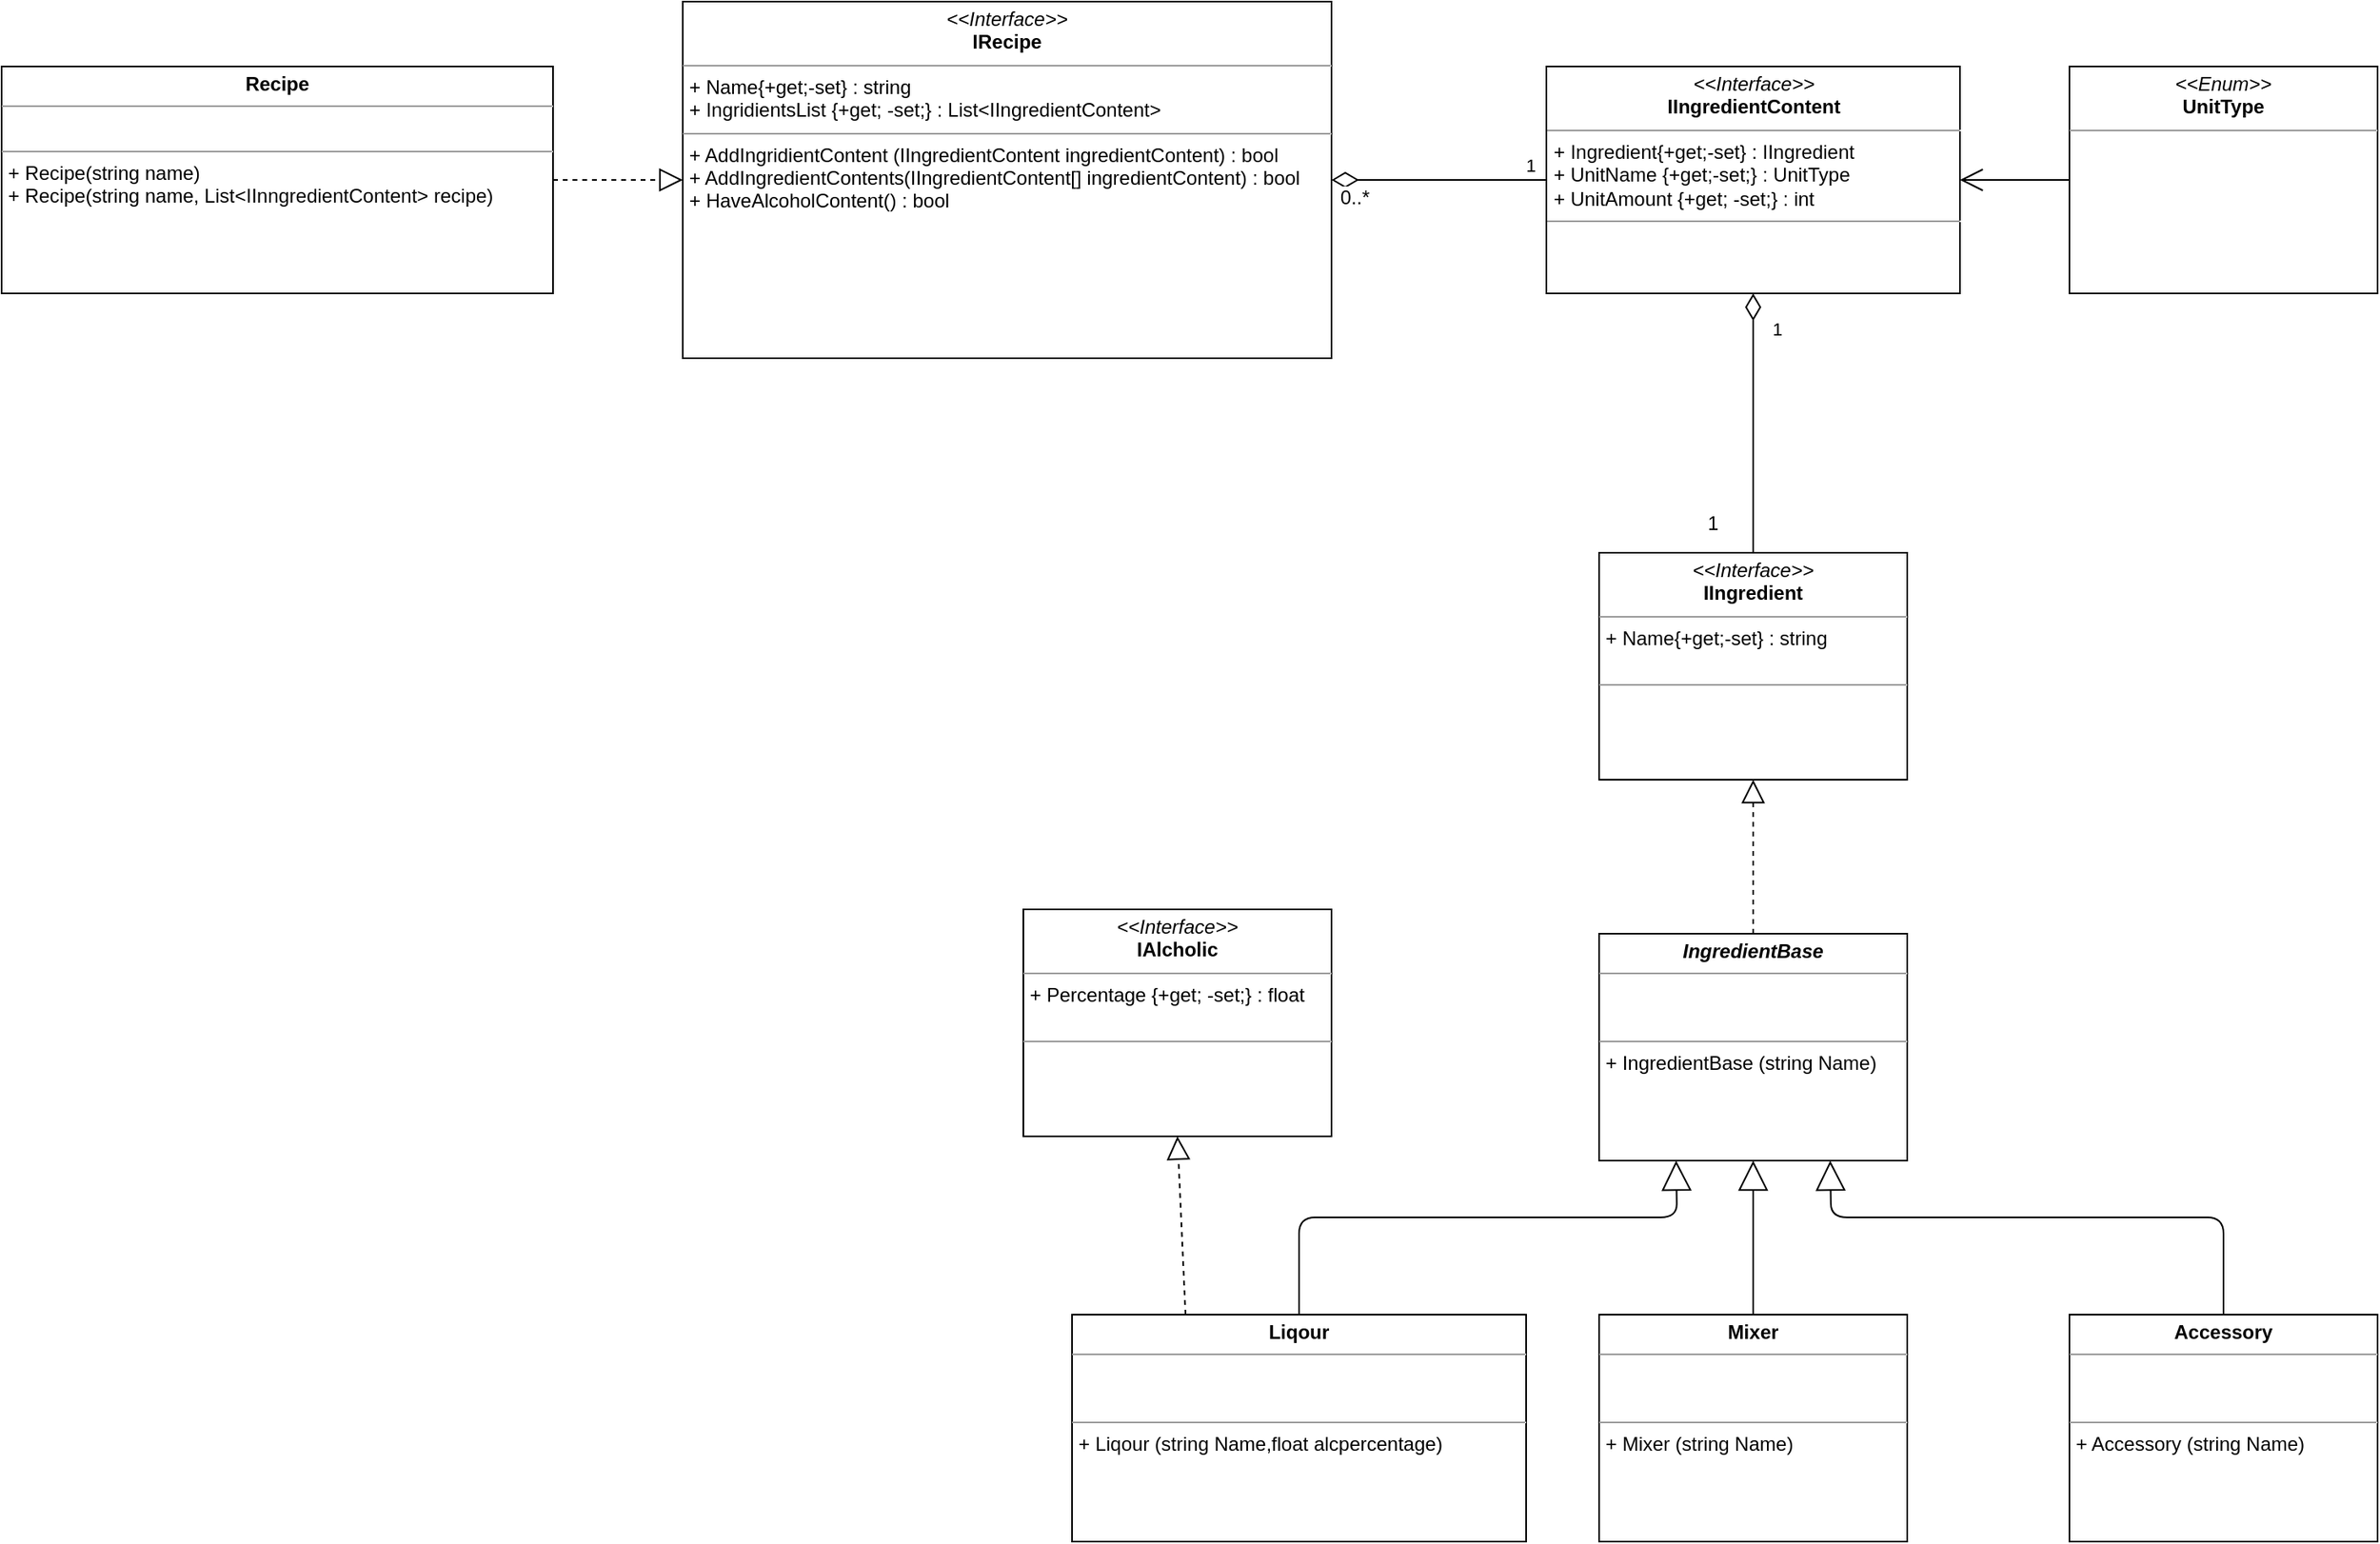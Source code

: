 <mxfile version="11.1.1" type="device"><diagram id="YM3aMSOAbkencKAcVOhW" name="Page-1"><mxGraphModel dx="2272" dy="824" grid="1" gridSize="10" guides="1" tooltips="1" connect="1" arrows="1" fold="1" page="1" pageScale="1" pageWidth="850" pageHeight="1100" math="0" shadow="0"><root><mxCell id="0"/><mxCell id="1" parent="0"/><mxCell id="JwihVDg0G1REesopHHZJ-3" value="&lt;p style=&quot;margin: 0px ; margin-top: 4px ; text-align: center&quot;&gt;&lt;b&gt;Mixer&lt;/b&gt;&lt;/p&gt;&lt;hr size=&quot;1&quot;&gt;&lt;p style=&quot;margin: 0px ; margin-left: 4px&quot;&gt;&lt;br&gt;&lt;br&gt;&lt;/p&gt;&lt;hr size=&quot;1&quot;&gt;&lt;p style=&quot;margin: 0px ; margin-left: 4px&quot;&gt;+ Mixer (string Name)&lt;/p&gt;" style="verticalAlign=top;align=left;overflow=fill;fontSize=12;fontFamily=Helvetica;html=1;" parent="1" vertex="1"><mxGeometry x="365" y="835" width="190" height="140" as="geometry"/></mxCell><mxCell id="JwihVDg0G1REesopHHZJ-2" value="&lt;p style=&quot;margin: 0px ; margin-top: 4px ; text-align: center&quot;&gt;&lt;i&gt;&amp;lt;&amp;lt;Interface&amp;gt;&amp;gt;&lt;/i&gt;&lt;br&gt;&lt;b&gt;IAlcholic&lt;/b&gt;&lt;/p&gt;&lt;hr size=&quot;1&quot;&gt;&lt;p style=&quot;margin: 0px ; margin-left: 4px&quot;&gt;+ Percentage {+get; -set;} : float&lt;br&gt;&lt;br&gt;&lt;/p&gt;&lt;hr size=&quot;1&quot;&gt;&lt;p style=&quot;margin: 0px ; margin-left: 4px&quot;&gt;&lt;br&gt;&lt;/p&gt;" style="verticalAlign=top;align=left;overflow=fill;fontSize=12;fontFamily=Helvetica;html=1;" parent="1" vertex="1"><mxGeometry x="10" y="585" width="190" height="140" as="geometry"/></mxCell><mxCell id="JwihVDg0G1REesopHHZJ-5" value="&lt;p style=&quot;margin: 0px ; margin-top: 4px ; text-align: center&quot;&gt;&lt;b&gt;Liqour&lt;/b&gt;&lt;/p&gt;&lt;hr size=&quot;1&quot;&gt;&lt;p style=&quot;margin: 0px ; margin-left: 4px&quot;&gt;&lt;br&gt;&lt;br&gt;&lt;/p&gt;&lt;hr size=&quot;1&quot;&gt;&lt;p style=&quot;margin: 0px ; margin-left: 4px&quot;&gt;+ Liqour (string Name,float alcpercentage)&lt;/p&gt;" style="verticalAlign=top;align=left;overflow=fill;fontSize=12;fontFamily=Helvetica;html=1;" parent="1" vertex="1"><mxGeometry x="40" y="835" width="280" height="140" as="geometry"/></mxCell><mxCell id="JwihVDg0G1REesopHHZJ-12" value="&lt;p style=&quot;margin: 0px ; margin-top: 4px ; text-align: center&quot;&gt;&lt;b&gt;Accessory&lt;/b&gt;&lt;/p&gt;&lt;hr size=&quot;1&quot;&gt;&lt;p style=&quot;margin: 0px ; margin-left: 4px&quot;&gt;&lt;br&gt;&lt;br&gt;&lt;/p&gt;&lt;hr size=&quot;1&quot;&gt;&lt;p style=&quot;margin: 0px ; margin-left: 4px&quot;&gt;+ Accessory (string Name)&lt;/p&gt;" style="verticalAlign=top;align=left;overflow=fill;fontSize=12;fontFamily=Helvetica;html=1;" parent="1" vertex="1"><mxGeometry x="655" y="835" width="190" height="140" as="geometry"/></mxCell><mxCell id="JwihVDg0G1REesopHHZJ-17" value="&lt;p style=&quot;margin: 0px ; margin-top: 4px ; text-align: center&quot;&gt;&lt;i&gt;&amp;lt;&amp;lt;Interface&amp;gt;&amp;gt;&lt;/i&gt;&lt;br&gt;&lt;b&gt;IIngredient&lt;/b&gt;&lt;/p&gt;&lt;hr size=&quot;1&quot;&gt;&lt;p style=&quot;margin: 0px ; margin-left: 4px&quot;&gt;+ Name{+get;-set} : string&lt;/p&gt;&lt;p style=&quot;margin: 0px ; margin-left: 4px&quot;&gt;&lt;br&gt;&lt;/p&gt;&lt;hr size=&quot;1&quot;&gt;&lt;p style=&quot;margin: 0px ; margin-left: 4px&quot;&gt;&lt;br&gt;&lt;/p&gt;" style="verticalAlign=top;align=left;overflow=fill;fontSize=12;fontFamily=Helvetica;html=1;" parent="1" vertex="1"><mxGeometry x="365" y="365" width="190" height="140" as="geometry"/></mxCell><mxCell id="JwihVDg0G1REesopHHZJ-21" value="&lt;p style=&quot;margin: 0px ; margin-top: 4px ; text-align: center&quot;&gt;&lt;i&gt;&amp;lt;&amp;lt;Interface&amp;gt;&amp;gt;&lt;/i&gt;&lt;br&gt;&lt;b&gt;IRecipe&lt;/b&gt;&lt;/p&gt;&lt;hr size=&quot;1&quot;&gt;&lt;p style=&quot;margin: 0px ; margin-left: 4px&quot;&gt;+ Name{+get;-set} : string&lt;br&gt;+ IngridientsList {+get; -set;} : List&amp;lt;IIngredientContent&amp;gt;&lt;/p&gt;&lt;hr size=&quot;1&quot;&gt;&lt;p style=&quot;margin: 0px ; margin-left: 4px&quot;&gt;&lt;span&gt;+ AddIngridientContent (IIngredientContent ingredientContent) : bool&lt;/span&gt;&lt;br&gt;&lt;/p&gt;&lt;p style=&quot;margin: 0px ; margin-left: 4px&quot;&gt;&lt;span&gt;+ AddIngredientContents(IIngredientContent[] ingredientContent) : bool&lt;/span&gt;&lt;/p&gt;&lt;p style=&quot;margin: 0px ; margin-left: 4px&quot;&gt;&lt;span&gt;+ HaveAlcoholContent() : bool&lt;/span&gt;&lt;/p&gt;&lt;p style=&quot;margin: 0px ; margin-left: 4px&quot;&gt;&lt;br&gt;&lt;/p&gt;" style="verticalAlign=top;align=left;overflow=fill;fontSize=12;fontFamily=Helvetica;html=1;" parent="1" vertex="1"><mxGeometry x="-200" y="25" width="400" height="220" as="geometry"/></mxCell><mxCell id="YZ8XRARif8vNYeRSXwQ_-1" value="&lt;p style=&quot;margin: 0px ; margin-top: 4px ; text-align: center&quot;&gt;&lt;i&gt;&amp;lt;&amp;lt;Interface&amp;gt;&amp;gt;&lt;/i&gt;&lt;br&gt;&lt;b&gt;IIngredientContent&lt;/b&gt;&lt;/p&gt;&lt;hr size=&quot;1&quot;&gt;&lt;p style=&quot;margin: 0px ; margin-left: 4px&quot;&gt;+ Ingredient{+get;-set} : IIngredient&lt;/p&gt;&lt;p style=&quot;margin: 0px ; margin-left: 4px&quot;&gt;+ UnitName {+get;-set;} : UnitType&lt;/p&gt;&lt;p style=&quot;margin: 0px ; margin-left: 4px&quot;&gt;+ UnitAmount {+get; -set;} : int&lt;/p&gt;&lt;hr size=&quot;1&quot;&gt;&lt;p style=&quot;margin: 0px ; margin-left: 4px&quot;&gt;&lt;br&gt;&lt;/p&gt;" style="verticalAlign=top;align=left;overflow=fill;fontSize=12;fontFamily=Helvetica;html=1;" vertex="1" parent="1"><mxGeometry x="332.5" y="65" width="255" height="140" as="geometry"/></mxCell><mxCell id="YZ8XRARif8vNYeRSXwQ_-2" value="&lt;p style=&quot;margin: 0px ; margin-top: 4px ; text-align: center&quot;&gt;&lt;i&gt;&amp;lt;&amp;lt;Enum&amp;gt;&amp;gt;&lt;/i&gt;&lt;br&gt;&lt;b&gt;UnitType&lt;/b&gt;&lt;/p&gt;&lt;hr size=&quot;1&quot;&gt;&lt;p style=&quot;margin: 0px ; margin-left: 4px&quot;&gt;&lt;br&gt;&lt;/p&gt;" style="verticalAlign=top;align=left;overflow=fill;fontSize=12;fontFamily=Helvetica;html=1;" vertex="1" parent="1"><mxGeometry x="655" y="65" width="190" height="140" as="geometry"/></mxCell><mxCell id="YZ8XRARif8vNYeRSXwQ_-5" value="" style="endArrow=open;endFill=1;endSize=12;html=1;exitX=0;exitY=0.5;exitDx=0;exitDy=0;entryX=1;entryY=0.5;entryDx=0;entryDy=0;" edge="1" parent="1" source="YZ8XRARif8vNYeRSXwQ_-2" target="YZ8XRARif8vNYeRSXwQ_-1"><mxGeometry width="160" relative="1" as="geometry"><mxPoint x="600" y="225" as="sourcePoint"/><mxPoint x="760" y="225" as="targetPoint"/></mxGeometry></mxCell><mxCell id="YZ8XRARif8vNYeRSXwQ_-16" value="1" style="endArrow=none;html=1;endSize=12;startArrow=diamondThin;startSize=14;startFill=0;edgeStyle=orthogonalEdgeStyle;align=left;verticalAlign=bottom;strokeWidth=1;endFill=0;exitX=0.5;exitY=1;exitDx=0;exitDy=0;entryX=0.5;entryY=0;entryDx=0;entryDy=0;" edge="1" parent="1" source="YZ8XRARif8vNYeRSXwQ_-1" target="JwihVDg0G1REesopHHZJ-17"><mxGeometry x="-0.621" y="10" relative="1" as="geometry"><mxPoint x="240" y="274.167" as="sourcePoint"/><mxPoint x="400" y="274.167" as="targetPoint"/><mxPoint as="offset"/></mxGeometry></mxCell><mxCell id="YZ8XRARif8vNYeRSXwQ_-19" value="1" style="text;html=1;resizable=0;points=[];autosize=1;align=left;verticalAlign=top;spacingTop=-4;" vertex="1" parent="1"><mxGeometry x="430" y="337" width="20" height="20" as="geometry"/></mxCell><mxCell id="YZ8XRARif8vNYeRSXwQ_-20" value="1" style="endArrow=none;html=1;endSize=12;startArrow=diamondThin;startSize=14;startFill=0;edgeStyle=orthogonalEdgeStyle;align=left;verticalAlign=bottom;strokeWidth=1;endFill=0;exitX=1;exitY=0.5;exitDx=0;exitDy=0;entryX=0;entryY=0.5;entryDx=0;entryDy=0;" edge="1" parent="1" source="JwihVDg0G1REesopHHZJ-21" target="YZ8XRARif8vNYeRSXwQ_-1"><mxGeometry x="0.778" relative="1" as="geometry"><mxPoint x="470" y="214.667" as="sourcePoint"/><mxPoint x="310" y="135" as="targetPoint"/><mxPoint as="offset"/></mxGeometry></mxCell><mxCell id="YZ8XRARif8vNYeRSXwQ_-21" value="0..*" style="text;html=1;resizable=0;points=[];align=center;verticalAlign=middle;labelBackgroundColor=#ffffff;" vertex="1" connectable="0" parent="YZ8XRARif8vNYeRSXwQ_-20"><mxGeometry x="-0.696" y="3" relative="1" as="geometry"><mxPoint x="-6" y="13.5" as="offset"/></mxGeometry></mxCell><mxCell id="YZ8XRARif8vNYeRSXwQ_-22" value="&lt;p style=&quot;margin: 0px ; margin-top: 4px ; text-align: center&quot;&gt;&lt;b&gt;Recipe&lt;/b&gt;&lt;/p&gt;&lt;hr size=&quot;1&quot;&gt;&lt;p style=&quot;margin: 0px ; margin-left: 4px&quot;&gt;&lt;br&gt;&lt;/p&gt;&lt;hr size=&quot;1&quot;&gt;&lt;p style=&quot;margin: 0px ; margin-left: 4px&quot;&gt;+ Recipe(string name)&lt;/p&gt;&lt;p style=&quot;margin: 0px ; margin-left: 4px&quot;&gt;+ Recipe(string name, List&amp;lt;IInngredientContent&amp;gt; recipe)&lt;/p&gt;" style="verticalAlign=top;align=left;overflow=fill;fontSize=12;fontFamily=Helvetica;html=1;" vertex="1" parent="1"><mxGeometry x="-620" y="65" width="340" height="140" as="geometry"/></mxCell><mxCell id="YZ8XRARif8vNYeRSXwQ_-27" value="" style="endArrow=block;dashed=1;endFill=0;endSize=12;html=1;strokeWidth=1;exitX=0.5;exitY=0;exitDx=0;exitDy=0;entryX=0.5;entryY=1;entryDx=0;entryDy=0;" edge="1" parent="1" source="YZ8XRARif8vNYeRSXwQ_-29" target="JwihVDg0G1REesopHHZJ-17"><mxGeometry width="160" relative="1" as="geometry"><mxPoint x="190" y="845" as="sourcePoint"/><mxPoint x="190" y="735" as="targetPoint"/></mxGeometry></mxCell><mxCell id="YZ8XRARif8vNYeRSXwQ_-29" value="&lt;p style=&quot;margin: 0px ; margin-top: 4px ; text-align: center&quot;&gt;&lt;b&gt;&lt;i&gt;IngredientBase&lt;/i&gt;&lt;/b&gt;&lt;/p&gt;&lt;hr size=&quot;1&quot;&gt;&lt;p style=&quot;margin: 0px ; margin-left: 4px&quot;&gt;&lt;br&gt;&lt;br&gt;&lt;/p&gt;&lt;hr size=&quot;1&quot;&gt;&lt;p style=&quot;margin: 0px ; margin-left: 4px&quot;&gt;+ IngredientBase (string Name)&lt;/p&gt;" style="verticalAlign=top;align=left;overflow=fill;fontSize=12;fontFamily=Helvetica;html=1;" vertex="1" parent="1"><mxGeometry x="365" y="600" width="190" height="140" as="geometry"/></mxCell><mxCell id="YZ8XRARif8vNYeRSXwQ_-30" value="" style="endArrow=block;dashed=1;endFill=0;endSize=12;html=1;strokeWidth=1;exitX=0.25;exitY=0;exitDx=0;exitDy=0;entryX=0.5;entryY=1;entryDx=0;entryDy=0;" edge="1" parent="1" source="JwihVDg0G1REesopHHZJ-5" target="JwihVDg0G1REesopHHZJ-2"><mxGeometry width="160" relative="1" as="geometry"><mxPoint x="470" y="610" as="sourcePoint"/><mxPoint x="470" y="515.0" as="targetPoint"/></mxGeometry></mxCell><mxCell id="YZ8XRARif8vNYeRSXwQ_-31" value="" style="endArrow=block;endSize=16;endFill=0;html=1;strokeWidth=1;exitX=0.5;exitY=0;exitDx=0;exitDy=0;entryX=0.25;entryY=1;entryDx=0;entryDy=0;" edge="1" parent="1" source="JwihVDg0G1REesopHHZJ-5" target="YZ8XRARif8vNYeRSXwQ_-29"><mxGeometry x="0.447" y="-31" width="160" relative="1" as="geometry"><mxPoint x="280" y="785" as="sourcePoint"/><mxPoint x="440" y="785" as="targetPoint"/><Array as="points"><mxPoint x="180" y="775"/><mxPoint x="413" y="775"/></Array><mxPoint as="offset"/></mxGeometry></mxCell><mxCell id="YZ8XRARif8vNYeRSXwQ_-32" value="" style="endArrow=block;endSize=16;endFill=0;html=1;strokeWidth=1;exitX=0.5;exitY=0;exitDx=0;exitDy=0;entryX=0.5;entryY=1;entryDx=0;entryDy=0;" edge="1" parent="1" source="JwihVDg0G1REesopHHZJ-3" target="YZ8XRARif8vNYeRSXwQ_-29"><mxGeometry x="0.053" y="-90" width="160" relative="1" as="geometry"><mxPoint x="190" y="845" as="sourcePoint"/><mxPoint x="422.5" y="750" as="targetPoint"/><mxPoint as="offset"/></mxGeometry></mxCell><mxCell id="YZ8XRARif8vNYeRSXwQ_-33" value="" style="endArrow=block;endSize=16;endFill=0;html=1;strokeWidth=1;exitX=0.5;exitY=0;exitDx=0;exitDy=0;entryX=0.75;entryY=1;entryDx=0;entryDy=0;" edge="1" parent="1" source="JwihVDg0G1REesopHHZJ-12" target="YZ8XRARif8vNYeRSXwQ_-29"><mxGeometry x="-0.048" y="-70" width="160" relative="1" as="geometry"><mxPoint x="470" y="845" as="sourcePoint"/><mxPoint x="470" y="750" as="targetPoint"/><Array as="points"><mxPoint x="750" y="775"/><mxPoint x="508" y="775"/></Array><mxPoint as="offset"/></mxGeometry></mxCell><mxCell id="YZ8XRARif8vNYeRSXwQ_-34" value="" style="endArrow=block;dashed=1;endFill=0;endSize=12;html=1;strokeWidth=1;exitX=1;exitY=0.5;exitDx=0;exitDy=0;entryX=0;entryY=0.5;entryDx=0;entryDy=0;" edge="1" parent="1" source="YZ8XRARif8vNYeRSXwQ_-22" target="JwihVDg0G1REesopHHZJ-21"><mxGeometry width="160" relative="1" as="geometry"><mxPoint x="470" y="610" as="sourcePoint"/><mxPoint x="470" y="515.0" as="targetPoint"/></mxGeometry></mxCell></root></mxGraphModel></diagram></mxfile>